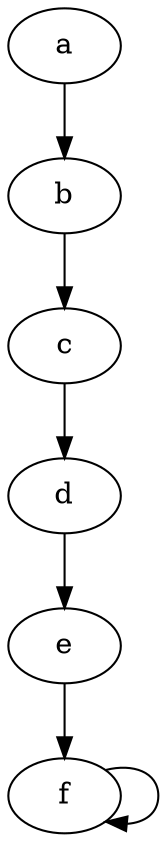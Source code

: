 digraph G {
    "a" [type=C, alive=n];
    "b" [type=C, alive=y];
    "c" [type=B, alive=y];
    "d" [type=P, alive=y];
    "e" [type=B, alive=y];
    "f" [type=C, alive=y, finalizer=modern, resurrect="b"];
    "a" -> "b";
    "b" -> "c";
    "c" -> "d";
    "d" -> "e";
    "e" -> "f";
    "f" -> "f";
}
